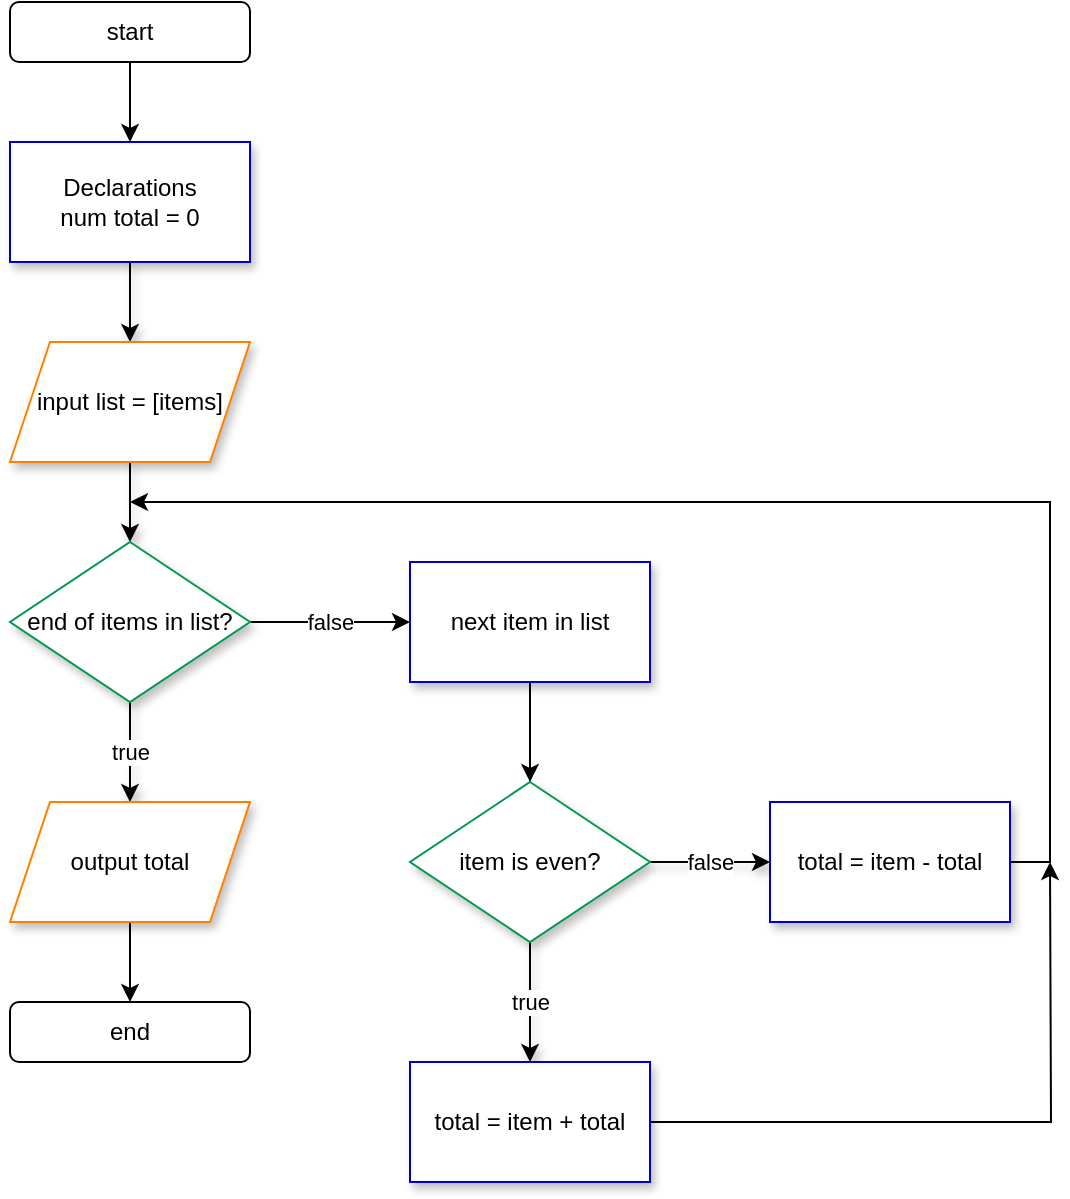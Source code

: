 <mxfile version="24.7.6" pages="4">
  <diagram id="C5RBs43oDa-KdzZeNtuy" name="Page-1">
    <mxGraphModel grid="1" page="1" gridSize="10" guides="1" tooltips="1" connect="1" arrows="1" fold="1" pageScale="1" pageWidth="827" pageHeight="1169" math="0" shadow="0">
      <root>
        <mxCell id="WIyWlLk6GJQsqaUBKTNV-0" />
        <mxCell id="WIyWlLk6GJQsqaUBKTNV-1" parent="WIyWlLk6GJQsqaUBKTNV-0" />
        <mxCell id="s0vKpSERysl10pbPeqxe-2" style="edgeStyle=orthogonalEdgeStyle;rounded=0;orthogonalLoop=1;jettySize=auto;html=1;exitX=0.5;exitY=1;exitDx=0;exitDy=0;entryX=0.5;entryY=0;entryDx=0;entryDy=0;shadow=1;" edge="1" parent="WIyWlLk6GJQsqaUBKTNV-1" source="s0vKpSERysl10pbPeqxe-0" target="s0vKpSERysl10pbPeqxe-1">
          <mxGeometry relative="1" as="geometry" />
        </mxCell>
        <mxCell id="s0vKpSERysl10pbPeqxe-0" value="Declarations&lt;div&gt;num total = 0&lt;/div&gt;" style="rounded=0;whiteSpace=wrap;html=1;shadow=1;strokeColor=#0000CC;" vertex="1" parent="WIyWlLk6GJQsqaUBKTNV-1">
          <mxGeometry x="160" y="80" width="120" height="60" as="geometry" />
        </mxCell>
        <mxCell id="s0vKpSERysl10pbPeqxe-4" style="edgeStyle=orthogonalEdgeStyle;rounded=0;orthogonalLoop=1;jettySize=auto;html=1;exitX=0.5;exitY=1;exitDx=0;exitDy=0;entryX=0.5;entryY=0;entryDx=0;entryDy=0;shadow=1;" edge="1" parent="WIyWlLk6GJQsqaUBKTNV-1" source="s0vKpSERysl10pbPeqxe-1" target="s0vKpSERysl10pbPeqxe-3">
          <mxGeometry relative="1" as="geometry" />
        </mxCell>
        <mxCell id="s0vKpSERysl10pbPeqxe-1" value="input list = [items]" style="shape=parallelogram;perimeter=parallelogramPerimeter;whiteSpace=wrap;html=1;fixedSize=1;shadow=1;strokeColor=#FF8000;" vertex="1" parent="WIyWlLk6GJQsqaUBKTNV-1">
          <mxGeometry x="160" y="180" width="120" height="60" as="geometry" />
        </mxCell>
        <mxCell id="s0vKpSERysl10pbPeqxe-6" value="true" style="edgeStyle=orthogonalEdgeStyle;rounded=0;orthogonalLoop=1;jettySize=auto;html=1;exitX=0.5;exitY=1;exitDx=0;exitDy=0;entryX=0.5;entryY=0;entryDx=0;entryDy=0;shadow=1;" edge="1" parent="WIyWlLk6GJQsqaUBKTNV-1" source="s0vKpSERysl10pbPeqxe-3" target="s0vKpSERysl10pbPeqxe-5">
          <mxGeometry relative="1" as="geometry" />
        </mxCell>
        <mxCell id="s0vKpSERysl10pbPeqxe-21" value="false" style="edgeStyle=orthogonalEdgeStyle;rounded=0;orthogonalLoop=1;jettySize=auto;html=1;exitX=1;exitY=0.5;exitDx=0;exitDy=0;entryX=0;entryY=0.5;entryDx=0;entryDy=0;" edge="1" parent="WIyWlLk6GJQsqaUBKTNV-1" source="s0vKpSERysl10pbPeqxe-3" target="s0vKpSERysl10pbPeqxe-20">
          <mxGeometry relative="1" as="geometry" />
        </mxCell>
        <mxCell id="s0vKpSERysl10pbPeqxe-3" value="end of items in list?" style="rhombus;whiteSpace=wrap;html=1;shadow=1;strokeColor=#00994D;" vertex="1" parent="WIyWlLk6GJQsqaUBKTNV-1">
          <mxGeometry x="160" y="280" width="120" height="80" as="geometry" />
        </mxCell>
        <mxCell id="s0vKpSERysl10pbPeqxe-18" style="edgeStyle=orthogonalEdgeStyle;rounded=0;orthogonalLoop=1;jettySize=auto;html=1;exitX=0.5;exitY=1;exitDx=0;exitDy=0;entryX=0.5;entryY=0;entryDx=0;entryDy=0;" edge="1" parent="WIyWlLk6GJQsqaUBKTNV-1" source="s0vKpSERysl10pbPeqxe-5" target="s0vKpSERysl10pbPeqxe-17">
          <mxGeometry relative="1" as="geometry" />
        </mxCell>
        <mxCell id="s0vKpSERysl10pbPeqxe-5" value="output total" style="shape=parallelogram;perimeter=parallelogramPerimeter;whiteSpace=wrap;html=1;fixedSize=1;shadow=1;strokeColor=#FF8000;" vertex="1" parent="WIyWlLk6GJQsqaUBKTNV-1">
          <mxGeometry x="160" y="410" width="120" height="60" as="geometry" />
        </mxCell>
        <mxCell id="s0vKpSERysl10pbPeqxe-11" value="false" style="edgeStyle=orthogonalEdgeStyle;rounded=0;orthogonalLoop=1;jettySize=auto;html=1;exitX=1;exitY=0.5;exitDx=0;exitDy=0;entryX=0;entryY=0.5;entryDx=0;entryDy=0;shadow=1;" edge="1" parent="WIyWlLk6GJQsqaUBKTNV-1" source="s0vKpSERysl10pbPeqxe-7" target="s0vKpSERysl10pbPeqxe-9">
          <mxGeometry relative="1" as="geometry" />
        </mxCell>
        <mxCell id="s0vKpSERysl10pbPeqxe-12" value="true" style="edgeStyle=orthogonalEdgeStyle;rounded=0;orthogonalLoop=1;jettySize=auto;html=1;exitX=0.5;exitY=1;exitDx=0;exitDy=0;entryX=0.5;entryY=0;entryDx=0;entryDy=0;shadow=1;" edge="1" parent="WIyWlLk6GJQsqaUBKTNV-1" source="s0vKpSERysl10pbPeqxe-7" target="s0vKpSERysl10pbPeqxe-8">
          <mxGeometry relative="1" as="geometry" />
        </mxCell>
        <mxCell id="s0vKpSERysl10pbPeqxe-7" value="item is even?" style="rhombus;whiteSpace=wrap;html=1;shadow=1;strokeColor=#00994D;" vertex="1" parent="WIyWlLk6GJQsqaUBKTNV-1">
          <mxGeometry x="360" y="400" width="120" height="80" as="geometry" />
        </mxCell>
        <mxCell id="s0vKpSERysl10pbPeqxe-24" style="edgeStyle=orthogonalEdgeStyle;rounded=0;orthogonalLoop=1;jettySize=auto;html=1;exitX=1;exitY=0.5;exitDx=0;exitDy=0;" edge="1" parent="WIyWlLk6GJQsqaUBKTNV-1" source="s0vKpSERysl10pbPeqxe-8">
          <mxGeometry relative="1" as="geometry">
            <mxPoint x="680" y="440" as="targetPoint" />
          </mxGeometry>
        </mxCell>
        <mxCell id="s0vKpSERysl10pbPeqxe-8" value="total = item + total" style="rounded=0;whiteSpace=wrap;html=1;shadow=1;strokeColor=#0000CC;" vertex="1" parent="WIyWlLk6GJQsqaUBKTNV-1">
          <mxGeometry x="360" y="540" width="120" height="60" as="geometry" />
        </mxCell>
        <mxCell id="s0vKpSERysl10pbPeqxe-23" style="edgeStyle=orthogonalEdgeStyle;rounded=0;orthogonalLoop=1;jettySize=auto;html=1;exitX=1;exitY=0.5;exitDx=0;exitDy=0;" edge="1" parent="WIyWlLk6GJQsqaUBKTNV-1" source="s0vKpSERysl10pbPeqxe-9">
          <mxGeometry relative="1" as="geometry">
            <mxPoint x="220" y="260" as="targetPoint" />
            <Array as="points">
              <mxPoint x="680" y="440" />
              <mxPoint x="680" y="260" />
            </Array>
          </mxGeometry>
        </mxCell>
        <mxCell id="s0vKpSERysl10pbPeqxe-9" value="total = item - total" style="rounded=0;whiteSpace=wrap;html=1;shadow=1;strokeColor=#0000CC;" vertex="1" parent="WIyWlLk6GJQsqaUBKTNV-1">
          <mxGeometry x="540" y="410" width="120" height="60" as="geometry" />
        </mxCell>
        <mxCell id="s0vKpSERysl10pbPeqxe-16" style="edgeStyle=orthogonalEdgeStyle;rounded=0;orthogonalLoop=1;jettySize=auto;html=1;exitX=0.5;exitY=1;exitDx=0;exitDy=0;entryX=0.5;entryY=0;entryDx=0;entryDy=0;" edge="1" parent="WIyWlLk6GJQsqaUBKTNV-1" source="s0vKpSERysl10pbPeqxe-15" target="s0vKpSERysl10pbPeqxe-0">
          <mxGeometry relative="1" as="geometry" />
        </mxCell>
        <mxCell id="s0vKpSERysl10pbPeqxe-15" value="start" style="rounded=1;whiteSpace=wrap;html=1;" vertex="1" parent="WIyWlLk6GJQsqaUBKTNV-1">
          <mxGeometry x="160" y="10" width="120" height="30" as="geometry" />
        </mxCell>
        <mxCell id="s0vKpSERysl10pbPeqxe-17" value="end" style="rounded=1;whiteSpace=wrap;html=1;" vertex="1" parent="WIyWlLk6GJQsqaUBKTNV-1">
          <mxGeometry x="160" y="510" width="120" height="30" as="geometry" />
        </mxCell>
        <mxCell id="s0vKpSERysl10pbPeqxe-22" style="edgeStyle=orthogonalEdgeStyle;rounded=0;orthogonalLoop=1;jettySize=auto;html=1;exitX=0.5;exitY=1;exitDx=0;exitDy=0;" edge="1" parent="WIyWlLk6GJQsqaUBKTNV-1" source="s0vKpSERysl10pbPeqxe-20" target="s0vKpSERysl10pbPeqxe-7">
          <mxGeometry relative="1" as="geometry" />
        </mxCell>
        <mxCell id="s0vKpSERysl10pbPeqxe-20" value="next item in list" style="rounded=0;whiteSpace=wrap;html=1;shadow=1;strokeColor=#0000CC;" vertex="1" parent="WIyWlLk6GJQsqaUBKTNV-1">
          <mxGeometry x="360" y="290" width="120" height="60" as="geometry" />
        </mxCell>
      </root>
    </mxGraphModel>
  </diagram>
  <diagram id="AB97j0_mG7RlW5l6xSVT" name="main()">
    <mxGraphModel grid="1" page="1" gridSize="10" guides="1" tooltips="1" connect="1" arrows="1" fold="1" pageScale="1" pageWidth="850" pageHeight="1100" math="0" shadow="0">
      <root>
        <mxCell id="0" />
        <mxCell id="1" parent="0" />
        <mxCell id="UlLB5Te8lREo97Gdd4vU-30" style="edgeStyle=orthogonalEdgeStyle;rounded=0;orthogonalLoop=1;jettySize=auto;html=1;exitX=0.5;exitY=1;exitDx=0;exitDy=0;entryX=0.5;entryY=0;entryDx=0;entryDy=0;shadow=1;" edge="1" parent="1" source="UlLB5Te8lREo97Gdd4vU-8" target="UlLB5Te8lREo97Gdd4vU-29">
          <mxGeometry relative="1" as="geometry" />
        </mxCell>
        <mxCell id="UlLB5Te8lREo97Gdd4vU-8" value="start" style="rounded=1;whiteSpace=wrap;html=1;shadow=1;" vertex="1" parent="1">
          <mxGeometry x="20" y="20" width="120" height="30" as="geometry" />
        </mxCell>
        <mxCell id="UlLB5Te8lREo97Gdd4vU-28" value="No" style="edgeStyle=orthogonalEdgeStyle;rounded=0;orthogonalLoop=1;jettySize=auto;html=1;exitX=0.5;exitY=1;exitDx=0;exitDy=0;entryX=0.5;entryY=0;entryDx=0;entryDy=0;shadow=1;" edge="1" parent="1" source="UlLB5Te8lREo97Gdd4vU-26" target="UlLB5Te8lREo97Gdd4vU-27">
          <mxGeometry x="-0.895" y="-20" relative="1" as="geometry">
            <mxPoint as="offset" />
          </mxGeometry>
        </mxCell>
        <mxCell id="UlLB5Te8lREo97Gdd4vU-38" value="Yes" style="edgeStyle=orthogonalEdgeStyle;rounded=0;orthogonalLoop=1;jettySize=auto;html=1;exitX=1;exitY=0.5;exitDx=0;exitDy=0;entryX=0.5;entryY=0;entryDx=0;entryDy=0;shadow=1;" edge="1" parent="1" source="UlLB5Te8lREo97Gdd4vU-26" target="UlLB5Te8lREo97Gdd4vU-37">
          <mxGeometry x="-0.882" y="10" relative="1" as="geometry">
            <mxPoint as="offset" />
          </mxGeometry>
        </mxCell>
        <mxCell id="UlLB5Te8lREo97Gdd4vU-26" value="cont &amp;lt;&amp;gt; QUIT?" style="rhombus;whiteSpace=wrap;html=1;strokeColor=#00994D;shadow=1;" vertex="1" parent="1">
          <mxGeometry x="20" y="190" width="120" height="80" as="geometry" />
        </mxCell>
        <mxCell id="UlLB5Te8lREo97Gdd4vU-27" value="stop" style="rounded=1;whiteSpace=wrap;html=1;shadow=1;" vertex="1" parent="1">
          <mxGeometry x="20" y="460" width="120" height="30" as="geometry" />
        </mxCell>
        <mxCell id="UlLB5Te8lREo97Gdd4vU-31" style="edgeStyle=orthogonalEdgeStyle;rounded=0;orthogonalLoop=1;jettySize=auto;html=1;exitX=0.5;exitY=1;exitDx=0;exitDy=0;entryX=0.5;entryY=0;entryDx=0;entryDy=0;shadow=1;" edge="1" parent="1" source="UlLB5Te8lREo97Gdd4vU-29" target="UlLB5Te8lREo97Gdd4vU-26">
          <mxGeometry relative="1" as="geometry" />
        </mxCell>
        <mxCell id="UlLB5Te8lREo97Gdd4vU-29" value="&lt;div&gt;Declarations&lt;/div&gt;&lt;span style=&quot;white-space: pre;&quot;&gt;&#x9;&lt;/span&gt;string cont = &quot; &quot;&lt;div&gt;&lt;span style=&quot;white-space: pre;&quot;&gt;&#x9;&lt;/span&gt;string userInput&lt;/div&gt;&lt;div&gt;&lt;span style=&quot;white-space: pre;&quot;&gt;&#x9;&lt;/span&gt;num total = 0&lt;/div&gt;" style="rounded=0;whiteSpace=wrap;html=1;strokeColor=#0000CC;shadow=1;align=left;" vertex="1" parent="1">
          <mxGeometry x="20" y="90" width="120" height="60" as="geometry" />
        </mxCell>
        <mxCell id="UlLB5Te8lREo97Gdd4vU-35" style="edgeStyle=orthogonalEdgeStyle;rounded=0;orthogonalLoop=1;jettySize=auto;html=1;exitX=0;exitY=0.5;exitDx=0;exitDy=0;shadow=1;" edge="1" parent="1" source="UlLB5Te8lREo97Gdd4vU-33">
          <mxGeometry relative="1" as="geometry">
            <mxPoint x="80" y="170" as="targetPoint" />
          </mxGeometry>
        </mxCell>
        <mxCell id="UlLB5Te8lREo97Gdd4vU-33" value="input cont" style="shape=parallelogram;perimeter=parallelogramPerimeter;whiteSpace=wrap;html=1;fixedSize=1;shadow=1;strokeColor=#FF8000;" vertex="1" parent="1">
          <mxGeometry x="220" y="140" width="120" height="60" as="geometry" />
        </mxCell>
        <mxCell id="UlLB5Te8lREo97Gdd4vU-36" style="edgeStyle=orthogonalEdgeStyle;rounded=0;orthogonalLoop=1;jettySize=auto;html=1;exitX=0;exitY=0.5;exitDx=0;exitDy=0;entryX=1;entryY=0.5;entryDx=0;entryDy=0;shadow=1;" edge="1" parent="1" source="UlLB5Te8lREo97Gdd4vU-34" target="UlLB5Te8lREo97Gdd4vU-33">
          <mxGeometry relative="1" as="geometry" />
        </mxCell>
        <mxCell id="UlLB5Te8lREo97Gdd4vU-34" value="output &quot;Type QUIT&lt;div&gt;to exit program, or&amp;nbsp;&lt;/div&gt;&lt;div&gt;enter to try again&quot;&lt;/div&gt;" style="shape=parallelogram;perimeter=parallelogramPerimeter;whiteSpace=wrap;html=1;fixedSize=1;shadow=1;strokeColor=#FF8000;" vertex="1" parent="1">
          <mxGeometry x="370" y="140" width="170" height="60" as="geometry" />
        </mxCell>
        <mxCell id="UlLB5Te8lREo97Gdd4vU-42" style="edgeStyle=orthogonalEdgeStyle;rounded=0;orthogonalLoop=1;jettySize=auto;html=1;exitX=0.5;exitY=1;exitDx=0;exitDy=0;entryX=0.5;entryY=0;entryDx=0;entryDy=0;shadow=1;" edge="1" parent="1" source="UlLB5Te8lREo97Gdd4vU-37" target="UlLB5Te8lREo97Gdd4vU-41">
          <mxGeometry relative="1" as="geometry" />
        </mxCell>
        <mxCell id="UlLB5Te8lREo97Gdd4vU-37" value="output &quot;Enter a&lt;div&gt;value&quot;&lt;/div&gt;" style="shape=parallelogram;perimeter=parallelogramPerimeter;whiteSpace=wrap;html=1;fixedSize=1;shadow=1;strokeColor=#FF8000;" vertex="1" parent="1">
          <mxGeometry x="220" y="260" width="120" height="60" as="geometry" />
        </mxCell>
        <mxCell id="UlLB5Te8lREo97Gdd4vU-45" style="edgeStyle=orthogonalEdgeStyle;rounded=0;orthogonalLoop=1;jettySize=auto;html=1;exitX=0.5;exitY=1;exitDx=0;exitDy=0;entryX=0.5;entryY=0;entryDx=0;entryDy=0;shadow=1;" edge="1" parent="1" source="UlLB5Te8lREo97Gdd4vU-39" target="UlLB5Te8lREo97Gdd4vU-44">
          <mxGeometry relative="1" as="geometry" />
        </mxCell>
        <mxCell id="UlLB5Te8lREo97Gdd4vU-39" value="total = stringConverter&lt;div&gt;(userInput)&lt;/div&gt;" style="shape=process;whiteSpace=wrap;html=1;backgroundOutline=1;strokeColor=#0000CC;shadow=1;" vertex="1" parent="1">
          <mxGeometry x="195" y="450" width="170" height="60" as="geometry" />
        </mxCell>
        <mxCell id="UlLB5Te8lREo97Gdd4vU-43" style="edgeStyle=orthogonalEdgeStyle;rounded=0;orthogonalLoop=1;jettySize=auto;html=1;exitX=0.5;exitY=1;exitDx=0;exitDy=0;entryX=0.5;entryY=0;entryDx=0;entryDy=0;shadow=1;" edge="1" parent="1" source="UlLB5Te8lREo97Gdd4vU-41" target="UlLB5Te8lREo97Gdd4vU-39">
          <mxGeometry relative="1" as="geometry" />
        </mxCell>
        <mxCell id="UlLB5Te8lREo97Gdd4vU-41" value="input userInput" style="shape=parallelogram;perimeter=parallelogramPerimeter;whiteSpace=wrap;html=1;fixedSize=1;shadow=1;strokeColor=#FF8000;" vertex="1" parent="1">
          <mxGeometry x="220" y="350" width="120" height="60" as="geometry" />
        </mxCell>
        <mxCell id="UlLB5Te8lREo97Gdd4vU-46" style="edgeStyle=orthogonalEdgeStyle;rounded=0;orthogonalLoop=1;jettySize=auto;html=1;exitX=0.5;exitY=1;exitDx=0;exitDy=0;entryX=0.5;entryY=1;entryDx=0;entryDy=0;shadow=1;" edge="1" parent="1" source="UlLB5Te8lREo97Gdd4vU-44" target="UlLB5Te8lREo97Gdd4vU-34">
          <mxGeometry relative="1" as="geometry" />
        </mxCell>
        <mxCell id="UlLB5Te8lREo97Gdd4vU-44" value="weatherPredictor&lt;div&gt;(total)&lt;/div&gt;" style="shape=process;whiteSpace=wrap;html=1;backgroundOutline=1;strokeColor=#0000CC;shadow=1;" vertex="1" parent="1">
          <mxGeometry x="195" y="550" width="170" height="60" as="geometry" />
        </mxCell>
        <mxCell id="3cCDseLWJha8uofwIYme-1" style="edgeStyle=orthogonalEdgeStyle;rounded=0;orthogonalLoop=1;jettySize=auto;html=1;exitX=0.5;exitY=1;exitDx=0;exitDy=0;entryX=0.5;entryY=0;entryDx=0;entryDy=0;" edge="1" parent="1" source="3cCDseLWJha8uofwIYme-2" target="3cCDseLWJha8uofwIYme-7">
          <mxGeometry relative="1" as="geometry" />
        </mxCell>
        <mxCell id="3cCDseLWJha8uofwIYme-2" value="Declarations&lt;div&gt;&lt;span style=&quot;white-space: pre;&quot;&gt;&#x9;&lt;/span&gt;list weather = [&quot;sunny&quot;, &quot;cloudy&quot;, &quot;rainy&quot;]&lt;/div&gt;&lt;div&gt;&lt;span style=&quot;white-space: pre;&quot;&gt;&#x9;&lt;/span&gt;list ranges = [70, 81, 89]&lt;br&gt;&lt;/div&gt;&lt;div&gt;&lt;span style=&quot;white-space: pre;&quot;&gt;&#x9;&lt;/span&gt;num rangeLength = len(ranges)&lt;br&gt;&lt;/div&gt;" style="rounded=0;whiteSpace=wrap;html=1;shadow=1;strokeColor=#0000CC;align=left;" vertex="1" parent="1">
          <mxGeometry x="1490" y="80" width="250" height="80" as="geometry" />
        </mxCell>
        <mxCell id="3cCDseLWJha8uofwIYme-3" style="edgeStyle=orthogonalEdgeStyle;rounded=0;orthogonalLoop=1;jettySize=auto;html=1;exitX=0.5;exitY=1;exitDx=0;exitDy=0;entryX=0.5;entryY=0;entryDx=0;entryDy=0;" edge="1" parent="1" source="3cCDseLWJha8uofwIYme-4" target="3cCDseLWJha8uofwIYme-8">
          <mxGeometry relative="1" as="geometry" />
        </mxCell>
        <mxCell id="3cCDseLWJha8uofwIYme-4" value="Output &quot;The weather&lt;div&gt;will be &quot;, weather[rangelength]&lt;/div&gt;" style="shape=parallelogram;perimeter=parallelogramPerimeter;whiteSpace=wrap;html=1;fixedSize=1;shadow=1;strokeColor=#FF8000;" vertex="1" parent="1">
          <mxGeometry x="1511.25" y="370" width="207.5" height="70" as="geometry" />
        </mxCell>
        <mxCell id="3cCDseLWJha8uofwIYme-5" value="Yes" style="edgeStyle=orthogonalEdgeStyle;rounded=0;orthogonalLoop=1;jettySize=auto;html=1;exitX=1;exitY=0.5;exitDx=0;exitDy=0;entryX=0;entryY=0.5;entryDx=0;entryDy=0;" edge="1" parent="1" source="3cCDseLWJha8uofwIYme-7" target="3cCDseLWJha8uofwIYme-12">
          <mxGeometry x="-1" y="20" relative="1" as="geometry">
            <mxPoint as="offset" />
          </mxGeometry>
        </mxCell>
        <mxCell id="3cCDseLWJha8uofwIYme-6" value="No" style="edgeStyle=orthogonalEdgeStyle;rounded=0;orthogonalLoop=1;jettySize=auto;html=1;exitX=0.5;exitY=1;exitDx=0;exitDy=0;entryX=0.5;entryY=0;entryDx=0;entryDy=0;" edge="1" parent="1" source="3cCDseLWJha8uofwIYme-7" target="3cCDseLWJha8uofwIYme-4">
          <mxGeometry x="-1" y="-25" relative="1" as="geometry">
            <mxPoint as="offset" />
          </mxGeometry>
        </mxCell>
        <mxCell id="3cCDseLWJha8uofwIYme-7" value="total &amp;lt; ranges[rangeLength]?" style="rhombus;whiteSpace=wrap;html=1;shadow=1;strokeColor=#00994D;" vertex="1" parent="1">
          <mxGeometry x="1538.75" y="210" width="152.5" height="120" as="geometry" />
        </mxCell>
        <mxCell id="3cCDseLWJha8uofwIYme-8" value="return" style="rounded=1;whiteSpace=wrap;html=1;shadow=1;" vertex="1" parent="1">
          <mxGeometry x="1555" y="500" width="120" height="30" as="geometry" />
        </mxCell>
        <mxCell id="3cCDseLWJha8uofwIYme-9" style="edgeStyle=orthogonalEdgeStyle;rounded=0;orthogonalLoop=1;jettySize=auto;html=1;exitX=0.5;exitY=1;exitDx=0;exitDy=0;entryX=0.5;entryY=0;entryDx=0;entryDy=0;" edge="1" parent="1" source="3cCDseLWJha8uofwIYme-10" target="3cCDseLWJha8uofwIYme-2">
          <mxGeometry relative="1" as="geometry" />
        </mxCell>
        <mxCell id="3cCDseLWJha8uofwIYme-10" value="weatherPredictor(total)" style="rounded=1;whiteSpace=wrap;html=1;shadow=1;" vertex="1" parent="1">
          <mxGeometry x="1525" y="20" width="180" height="30" as="geometry" />
        </mxCell>
        <mxCell id="3cCDseLWJha8uofwIYme-11" style="edgeStyle=orthogonalEdgeStyle;rounded=0;orthogonalLoop=1;jettySize=auto;html=1;exitX=0.5;exitY=0;exitDx=0;exitDy=0;" edge="1" parent="1" source="3cCDseLWJha8uofwIYme-12">
          <mxGeometry relative="1" as="geometry">
            <mxPoint x="1620" y="180" as="targetPoint" />
            <Array as="points">
              <mxPoint x="1810" y="180" />
            </Array>
          </mxGeometry>
        </mxCell>
        <mxCell id="3cCDseLWJha8uofwIYme-12" value="&lt;div&gt;rangeLength -= 1&lt;/div&gt;" style="rounded=0;whiteSpace=wrap;html=1;shadow=1;strokeColor=#0000CC;align=center;" vertex="1" parent="1">
          <mxGeometry x="1750" y="240" width="120" height="60" as="geometry" />
        </mxCell>
        <mxCell id="w8X04ucsBoMueb1M2NK2-1" value="Declarations&lt;div&gt;&lt;span style=&quot;white-space: pre;&quot;&gt;&#x9;&lt;/span&gt;num&amp;nbsp;counter = len(userInput)&lt;/div&gt;&lt;div&gt;&lt;span style=&quot;white-space: pre;&quot;&gt;&#x9;&lt;/span&gt;num&amp;nbsp;total = 0&lt;br&gt;&lt;/div&gt;&lt;div&gt;&lt;span style=&quot;white-space: pre;&quot;&gt;&#x9;&lt;/span&gt;length = len(userInput)&lt;br&gt;&lt;/div&gt;" style="rounded=0;whiteSpace=wrap;html=1;shadow=1;strokeColor=#0000CC;align=left;" vertex="1" parent="1">
          <mxGeometry x="640" y="90" width="190" height="60" as="geometry" />
        </mxCell>
        <mxCell id="w8X04ucsBoMueb1M2NK2-2" style="edgeStyle=orthogonalEdgeStyle;rounded=0;orthogonalLoop=1;jettySize=auto;html=1;exitX=1;exitY=0.5;exitDx=0;exitDy=0;entryX=0;entryY=0.5;entryDx=0;entryDy=0;" edge="1" parent="1" source="w8X04ucsBoMueb1M2NK2-3" target="w8X04ucsBoMueb1M2NK2-12">
          <mxGeometry relative="1" as="geometry" />
        </mxCell>
        <mxCell id="w8X04ucsBoMueb1M2NK2-3" value="output &quot;Please&lt;div&gt;enter a valid&lt;/div&gt;&lt;div&gt;input&quot;&lt;/div&gt;" style="shape=parallelogram;perimeter=parallelogramPerimeter;whiteSpace=wrap;html=1;fixedSize=1;shadow=1;strokeColor=#FF8000;" vertex="1" parent="1">
          <mxGeometry x="830" y="310" width="120" height="60" as="geometry" />
        </mxCell>
        <mxCell id="w8X04ucsBoMueb1M2NK2-4" value="Yes" style="edgeStyle=orthogonalEdgeStyle;rounded=0;orthogonalLoop=1;jettySize=auto;html=1;exitX=1;exitY=0.5;exitDx=0;exitDy=0;" edge="1" parent="1" source="w8X04ucsBoMueb1M2NK2-6" target="w8X04ucsBoMueb1M2NK2-3">
          <mxGeometry x="-1" y="20" relative="1" as="geometry">
            <mxPoint as="offset" />
          </mxGeometry>
        </mxCell>
        <mxCell id="w8X04ucsBoMueb1M2NK2-5" value="No" style="edgeStyle=orthogonalEdgeStyle;rounded=0;orthogonalLoop=1;jettySize=auto;html=1;exitX=0.5;exitY=1;exitDx=0;exitDy=0;entryX=0.5;entryY=0;entryDx=0;entryDy=0;" edge="1" parent="1" source="w8X04ucsBoMueb1M2NK2-6" target="w8X04ucsBoMueb1M2NK2-17">
          <mxGeometry x="-1" y="-20" relative="1" as="geometry">
            <mxPoint as="offset" />
          </mxGeometry>
        </mxCell>
        <mxCell id="w8X04ucsBoMueb1M2NK2-6" value="exception raised?" style="rhombus;whiteSpace=wrap;html=1;shadow=1;strokeColor=#00994D;" vertex="1" parent="1">
          <mxGeometry x="675" y="300" width="120" height="80" as="geometry" />
        </mxCell>
        <mxCell id="w8X04ucsBoMueb1M2NK2-7" style="edgeStyle=orthogonalEdgeStyle;rounded=0;orthogonalLoop=1;jettySize=auto;html=1;exitX=0.5;exitY=1;exitDx=0;exitDy=0;entryX=0.5;entryY=0;entryDx=0;entryDy=0;" edge="1" parent="1" source="w8X04ucsBoMueb1M2NK2-8" target="w8X04ucsBoMueb1M2NK2-6">
          <mxGeometry relative="1" as="geometry" />
        </mxCell>
        <mxCell id="w8X04ucsBoMueb1M2NK2-8" value="userInput = str(userInput)" style="rounded=0;whiteSpace=wrap;html=1;shadow=1;strokeColor=#0000CC;" vertex="1" parent="1">
          <mxGeometry x="675" y="190" width="120" height="60" as="geometry" />
        </mxCell>
        <mxCell id="w8X04ucsBoMueb1M2NK2-9" style="edgeStyle=orthogonalEdgeStyle;rounded=0;orthogonalLoop=1;jettySize=auto;html=1;exitX=0.5;exitY=1;exitDx=0;exitDy=0;entryX=0.5;entryY=0;entryDx=0;entryDy=0;" edge="1" parent="1" source="w8X04ucsBoMueb1M2NK2-10" target="w8X04ucsBoMueb1M2NK2-1">
          <mxGeometry relative="1" as="geometry" />
        </mxCell>
        <mxCell id="w8X04ucsBoMueb1M2NK2-10" value="stringConverter(userInput)" style="rounded=1;whiteSpace=wrap;html=1;shadow=1;" vertex="1" parent="1">
          <mxGeometry x="645" y="20" width="180" height="30" as="geometry" />
        </mxCell>
        <mxCell id="w8X04ucsBoMueb1M2NK2-11" style="edgeStyle=orthogonalEdgeStyle;rounded=0;orthogonalLoop=1;jettySize=auto;html=1;exitX=1;exitY=0.5;exitDx=0;exitDy=0;entryX=0;entryY=0.5;entryDx=0;entryDy=0;" edge="1" parent="1" source="w8X04ucsBoMueb1M2NK2-12" target="w8X04ucsBoMueb1M2NK2-14">
          <mxGeometry relative="1" as="geometry" />
        </mxCell>
        <mxCell id="w8X04ucsBoMueb1M2NK2-12" value="input userInput" style="shape=parallelogram;perimeter=parallelogramPerimeter;whiteSpace=wrap;html=1;fixedSize=1;shadow=1;strokeColor=#FF8000;" vertex="1" parent="1">
          <mxGeometry x="990" y="310" width="120" height="60" as="geometry" />
        </mxCell>
        <mxCell id="w8X04ucsBoMueb1M2NK2-13" style="edgeStyle=orthogonalEdgeStyle;rounded=0;orthogonalLoop=1;jettySize=auto;html=1;exitX=1;exitY=0.5;exitDx=0;exitDy=0;entryX=0;entryY=0.5;entryDx=0;entryDy=0;" edge="1" parent="1" source="w8X04ucsBoMueb1M2NK2-14" target="w8X04ucsBoMueb1M2NK2-25">
          <mxGeometry relative="1" as="geometry" />
        </mxCell>
        <mxCell id="w8X04ucsBoMueb1M2NK2-14" value="userInput = str(userInput)" style="rounded=0;whiteSpace=wrap;html=1;shadow=1;strokeColor=#0000CC;" vertex="1" parent="1">
          <mxGeometry x="1160" y="310" width="120" height="60" as="geometry" />
        </mxCell>
        <mxCell id="w8X04ucsBoMueb1M2NK2-15" value="Yes" style="edgeStyle=orthogonalEdgeStyle;rounded=0;orthogonalLoop=1;jettySize=auto;html=1;exitX=1;exitY=0.5;exitDx=0;exitDy=0;entryX=0;entryY=0.5;entryDx=0;entryDy=0;" edge="1" parent="1" source="w8X04ucsBoMueb1M2NK2-17" target="w8X04ucsBoMueb1M2NK2-19">
          <mxGeometry x="-1" y="20" relative="1" as="geometry">
            <mxPoint as="offset" />
          </mxGeometry>
        </mxCell>
        <mxCell id="w8X04ucsBoMueb1M2NK2-16" value="No" style="edgeStyle=orthogonalEdgeStyle;rounded=0;orthogonalLoop=1;jettySize=auto;html=1;exitX=0.5;exitY=1;exitDx=0;exitDy=0;entryX=0.5;entryY=0;entryDx=0;entryDy=0;" edge="1" parent="1" source="w8X04ucsBoMueb1M2NK2-17" target="w8X04ucsBoMueb1M2NK2-27">
          <mxGeometry x="-1" y="-20" relative="1" as="geometry">
            <mxPoint as="offset" />
          </mxGeometry>
        </mxCell>
        <mxCell id="w8X04ucsBoMueb1M2NK2-17" value="counter &amp;gt; 0" style="rhombus;whiteSpace=wrap;html=1;shadow=1;strokeColor=#00994D;" vertex="1" parent="1">
          <mxGeometry x="675" y="430" width="120" height="80" as="geometry" />
        </mxCell>
        <mxCell id="w8X04ucsBoMueb1M2NK2-18" style="edgeStyle=orthogonalEdgeStyle;rounded=0;orthogonalLoop=1;jettySize=auto;html=1;exitX=1;exitY=0.5;exitDx=0;exitDy=0;entryX=0;entryY=0.5;entryDx=0;entryDy=0;" edge="1" parent="1" source="w8X04ucsBoMueb1M2NK2-19" target="w8X04ucsBoMueb1M2NK2-21">
          <mxGeometry relative="1" as="geometry" />
        </mxCell>
        <mxCell id="w8X04ucsBoMueb1M2NK2-19" value="total = total + ord(userInput(counter))" style="rounded=0;whiteSpace=wrap;html=1;shadow=1;strokeColor=#0000CC;" vertex="1" parent="1">
          <mxGeometry x="832.5" y="440" width="142.5" height="60" as="geometry" />
        </mxCell>
        <mxCell id="w8X04ucsBoMueb1M2NK2-20" style="edgeStyle=orthogonalEdgeStyle;rounded=0;orthogonalLoop=1;jettySize=auto;html=1;exitX=0.5;exitY=0;exitDx=0;exitDy=0;" edge="1" parent="1" source="w8X04ucsBoMueb1M2NK2-21">
          <mxGeometry relative="1" as="geometry">
            <mxPoint x="735" y="400" as="targetPoint" />
            <Array as="points">
              <mxPoint x="1085" y="400" />
            </Array>
          </mxGeometry>
        </mxCell>
        <mxCell id="w8X04ucsBoMueb1M2NK2-21" value="counter -= 1" style="rounded=0;whiteSpace=wrap;html=1;shadow=1;strokeColor=#0000CC;" vertex="1" parent="1">
          <mxGeometry x="1025" y="440" width="120" height="60" as="geometry" />
        </mxCell>
        <mxCell id="w8X04ucsBoMueb1M2NK2-22" value="return total" style="rounded=1;whiteSpace=wrap;html=1;shadow=1;" vertex="1" parent="1">
          <mxGeometry x="645" y="680" width="180" height="30" as="geometry" />
        </mxCell>
        <mxCell id="w8X04ucsBoMueb1M2NK2-23" style="edgeStyle=orthogonalEdgeStyle;rounded=0;orthogonalLoop=1;jettySize=auto;html=1;exitX=0.5;exitY=1;exitDx=0;exitDy=0;entryX=0.5;entryY=0;entryDx=0;entryDy=0;" edge="1" parent="1" target="w8X04ucsBoMueb1M2NK2-8">
          <mxGeometry relative="1" as="geometry">
            <mxPoint x="735" y="150" as="sourcePoint" />
          </mxGeometry>
        </mxCell>
        <mxCell id="w8X04ucsBoMueb1M2NK2-24" style="edgeStyle=orthogonalEdgeStyle;rounded=0;orthogonalLoop=1;jettySize=auto;html=1;exitX=0.5;exitY=0;exitDx=0;exitDy=0;" edge="1" parent="1" source="w8X04ucsBoMueb1M2NK2-25">
          <mxGeometry relative="1" as="geometry">
            <mxPoint x="735" y="270" as="targetPoint" />
            <Array as="points">
              <mxPoint x="1385" y="270" />
            </Array>
          </mxGeometry>
        </mxCell>
        <mxCell id="w8X04ucsBoMueb1M2NK2-25" value="length = len(userInput)&lt;div&gt;counter = length&lt;/div&gt;" style="rounded=0;whiteSpace=wrap;html=1;shadow=1;strokeColor=#0000CC;" vertex="1" parent="1">
          <mxGeometry x="1325" y="310" width="120" height="60" as="geometry" />
        </mxCell>
        <mxCell id="w8X04ucsBoMueb1M2NK2-26" style="edgeStyle=orthogonalEdgeStyle;rounded=0;orthogonalLoop=1;jettySize=auto;html=1;exitX=0.5;exitY=1;exitDx=0;exitDy=0;entryX=0.5;entryY=0;entryDx=0;entryDy=0;" edge="1" parent="1" source="w8X04ucsBoMueb1M2NK2-27" target="w8X04ucsBoMueb1M2NK2-22">
          <mxGeometry relative="1" as="geometry" />
        </mxCell>
        <mxCell id="w8X04ucsBoMueb1M2NK2-27" value="total = total / length" style="rounded=0;whiteSpace=wrap;html=1;shadow=1;strokeColor=#0000CC;" vertex="1" parent="1">
          <mxGeometry x="675" y="560" width="120" height="60" as="geometry" />
        </mxCell>
      </root>
    </mxGraphModel>
  </diagram>
  <diagram id="f43CHVjVdAkmwJhqq7cX" name="stringConverter()">
    <mxGraphModel grid="1" page="1" gridSize="10" guides="1" tooltips="1" connect="1" arrows="1" fold="1" pageScale="1" pageWidth="850" pageHeight="1100" math="0" shadow="0">
      <root>
        <mxCell id="0" />
        <mxCell id="1" parent="0" />
        <mxCell id="W_Mw-i_umS0fLU3JFeVi-1" value="Declarations&lt;div&gt;&lt;span style=&quot;white-space: pre;&quot;&gt;&#x9;&lt;/span&gt;num&amp;nbsp;counter = len(userInput)&lt;/div&gt;&lt;div&gt;&lt;span style=&quot;white-space: pre;&quot;&gt;&#x9;&lt;/span&gt;num&amp;nbsp;total = 0&lt;br&gt;&lt;/div&gt;&lt;div&gt;&lt;span style=&quot;white-space: pre;&quot;&gt;&#x9;&lt;/span&gt;length = len(userInput)&lt;br&gt;&lt;/div&gt;" style="rounded=0;whiteSpace=wrap;html=1;shadow=1;strokeColor=#0000CC;align=left;" vertex="1" parent="1">
          <mxGeometry x="15" y="-910" width="190" height="60" as="geometry" />
        </mxCell>
        <mxCell id="3RtGX3_77JXaGwybks7Q-4" style="edgeStyle=orthogonalEdgeStyle;rounded=0;orthogonalLoop=1;jettySize=auto;html=1;exitX=1;exitY=0.5;exitDx=0;exitDy=0;entryX=0;entryY=0.5;entryDx=0;entryDy=0;" edge="1" parent="1" source="W_Mw-i_umS0fLU3JFeVi-2" target="3RtGX3_77JXaGwybks7Q-2">
          <mxGeometry relative="1" as="geometry" />
        </mxCell>
        <mxCell id="W_Mw-i_umS0fLU3JFeVi-2" value="output &quot;Please&lt;div&gt;enter a valid&lt;/div&gt;&lt;div&gt;input&quot;&lt;/div&gt;" style="shape=parallelogram;perimeter=parallelogramPerimeter;whiteSpace=wrap;html=1;fixedSize=1;shadow=1;strokeColor=#FF8000;" vertex="1" parent="1">
          <mxGeometry x="205" y="-690" width="120" height="60" as="geometry" />
        </mxCell>
        <mxCell id="3RtGX3_77JXaGwybks7Q-3" value="Yes" style="edgeStyle=orthogonalEdgeStyle;rounded=0;orthogonalLoop=1;jettySize=auto;html=1;exitX=1;exitY=0.5;exitDx=0;exitDy=0;" edge="1" parent="1" source="W_Mw-i_umS0fLU3JFeVi-3" target="W_Mw-i_umS0fLU3JFeVi-2">
          <mxGeometry x="-1" y="20" relative="1" as="geometry">
            <mxPoint as="offset" />
          </mxGeometry>
        </mxCell>
        <mxCell id="3RtGX3_77JXaGwybks7Q-13" value="No" style="edgeStyle=orthogonalEdgeStyle;rounded=0;orthogonalLoop=1;jettySize=auto;html=1;exitX=0.5;exitY=1;exitDx=0;exitDy=0;entryX=0.5;entryY=0;entryDx=0;entryDy=0;" edge="1" parent="1" source="W_Mw-i_umS0fLU3JFeVi-3" target="3RtGX3_77JXaGwybks7Q-12">
          <mxGeometry x="-1" y="-20" relative="1" as="geometry">
            <mxPoint as="offset" />
          </mxGeometry>
        </mxCell>
        <mxCell id="W_Mw-i_umS0fLU3JFeVi-3" value="exception raised?" style="rhombus;whiteSpace=wrap;html=1;shadow=1;strokeColor=#00994D;" vertex="1" parent="1">
          <mxGeometry x="50" y="-700" width="120" height="80" as="geometry" />
        </mxCell>
        <mxCell id="3RtGX3_77JXaGwybks7Q-7" style="edgeStyle=orthogonalEdgeStyle;rounded=0;orthogonalLoop=1;jettySize=auto;html=1;exitX=0.5;exitY=1;exitDx=0;exitDy=0;entryX=0.5;entryY=0;entryDx=0;entryDy=0;" edge="1" parent="1" source="W_Mw-i_umS0fLU3JFeVi-4" target="W_Mw-i_umS0fLU3JFeVi-3">
          <mxGeometry relative="1" as="geometry" />
        </mxCell>
        <mxCell id="W_Mw-i_umS0fLU3JFeVi-4" value="userInput = str(userInput)" style="rounded=0;whiteSpace=wrap;html=1;shadow=1;strokeColor=#0000CC;" vertex="1" parent="1">
          <mxGeometry x="50" y="-810" width="120" height="60" as="geometry" />
        </mxCell>
        <mxCell id="3RtGX3_77JXaGwybks7Q-5" style="edgeStyle=orthogonalEdgeStyle;rounded=0;orthogonalLoop=1;jettySize=auto;html=1;exitX=0.5;exitY=1;exitDx=0;exitDy=0;entryX=0.5;entryY=0;entryDx=0;entryDy=0;" edge="1" parent="1" source="9HrS89FBC3koem4_yvjz-1" target="W_Mw-i_umS0fLU3JFeVi-1">
          <mxGeometry relative="1" as="geometry" />
        </mxCell>
        <mxCell id="9HrS89FBC3koem4_yvjz-1" value="stringConverter(userInput)" style="rounded=1;whiteSpace=wrap;html=1;shadow=1;" vertex="1" parent="1">
          <mxGeometry x="20" y="-980" width="180" height="30" as="geometry" />
        </mxCell>
        <mxCell id="3RtGX3_77JXaGwybks7Q-10" style="edgeStyle=orthogonalEdgeStyle;rounded=0;orthogonalLoop=1;jettySize=auto;html=1;exitX=1;exitY=0.5;exitDx=0;exitDy=0;entryX=0;entryY=0.5;entryDx=0;entryDy=0;" edge="1" parent="1" source="3RtGX3_77JXaGwybks7Q-2" target="3RtGX3_77JXaGwybks7Q-9">
          <mxGeometry relative="1" as="geometry" />
        </mxCell>
        <mxCell id="3RtGX3_77JXaGwybks7Q-2" value="input userInput" style="shape=parallelogram;perimeter=parallelogramPerimeter;whiteSpace=wrap;html=1;fixedSize=1;shadow=1;strokeColor=#FF8000;" vertex="1" parent="1">
          <mxGeometry x="365" y="-690" width="120" height="60" as="geometry" />
        </mxCell>
        <mxCell id="raqtp2a9ytJJIs6DDhSq-5" style="edgeStyle=orthogonalEdgeStyle;rounded=0;orthogonalLoop=1;jettySize=auto;html=1;exitX=1;exitY=0.5;exitDx=0;exitDy=0;entryX=0;entryY=0.5;entryDx=0;entryDy=0;" edge="1" parent="1" source="3RtGX3_77JXaGwybks7Q-9" target="raqtp2a9ytJJIs6DDhSq-4">
          <mxGeometry relative="1" as="geometry" />
        </mxCell>
        <mxCell id="3RtGX3_77JXaGwybks7Q-9" value="userInput = str(userInput)" style="rounded=0;whiteSpace=wrap;html=1;shadow=1;strokeColor=#0000CC;" vertex="1" parent="1">
          <mxGeometry x="535" y="-690" width="120" height="60" as="geometry" />
        </mxCell>
        <mxCell id="3RtGX3_77JXaGwybks7Q-16" value="Yes" style="edgeStyle=orthogonalEdgeStyle;rounded=0;orthogonalLoop=1;jettySize=auto;html=1;exitX=1;exitY=0.5;exitDx=0;exitDy=0;entryX=0;entryY=0.5;entryDx=0;entryDy=0;" edge="1" parent="1" source="3RtGX3_77JXaGwybks7Q-12" target="3RtGX3_77JXaGwybks7Q-15">
          <mxGeometry x="-1" y="20" relative="1" as="geometry">
            <mxPoint as="offset" />
          </mxGeometry>
        </mxCell>
        <mxCell id="Nii91UujOxMEfqcI2NG0-2" value="No" style="edgeStyle=orthogonalEdgeStyle;rounded=0;orthogonalLoop=1;jettySize=auto;html=1;exitX=0.5;exitY=1;exitDx=0;exitDy=0;entryX=0.5;entryY=0;entryDx=0;entryDy=0;" edge="1" parent="1" source="3RtGX3_77JXaGwybks7Q-12" target="Nii91UujOxMEfqcI2NG0-1">
          <mxGeometry x="-1" y="-20" relative="1" as="geometry">
            <mxPoint as="offset" />
          </mxGeometry>
        </mxCell>
        <mxCell id="3RtGX3_77JXaGwybks7Q-12" value="counter &amp;gt; 0" style="rhombus;whiteSpace=wrap;html=1;shadow=1;strokeColor=#00994D;" vertex="1" parent="1">
          <mxGeometry x="50" y="-570" width="120" height="80" as="geometry" />
        </mxCell>
        <mxCell id="3RtGX3_77JXaGwybks7Q-18" style="edgeStyle=orthogonalEdgeStyle;rounded=0;orthogonalLoop=1;jettySize=auto;html=1;exitX=1;exitY=0.5;exitDx=0;exitDy=0;entryX=0;entryY=0.5;entryDx=0;entryDy=0;" edge="1" parent="1" source="3RtGX3_77JXaGwybks7Q-15" target="3RtGX3_77JXaGwybks7Q-17">
          <mxGeometry relative="1" as="geometry" />
        </mxCell>
        <mxCell id="3RtGX3_77JXaGwybks7Q-15" value="total = total + ord(userInput(counter))" style="rounded=0;whiteSpace=wrap;html=1;shadow=1;strokeColor=#0000CC;" vertex="1" parent="1">
          <mxGeometry x="207.5" y="-560" width="142.5" height="60" as="geometry" />
        </mxCell>
        <mxCell id="3RtGX3_77JXaGwybks7Q-19" style="edgeStyle=orthogonalEdgeStyle;rounded=0;orthogonalLoop=1;jettySize=auto;html=1;exitX=0.5;exitY=0;exitDx=0;exitDy=0;" edge="1" parent="1" source="3RtGX3_77JXaGwybks7Q-17">
          <mxGeometry relative="1" as="geometry">
            <mxPoint x="110" y="-600" as="targetPoint" />
            <Array as="points">
              <mxPoint x="460" y="-600" />
            </Array>
          </mxGeometry>
        </mxCell>
        <mxCell id="3RtGX3_77JXaGwybks7Q-17" value="counter -= 1" style="rounded=0;whiteSpace=wrap;html=1;shadow=1;strokeColor=#0000CC;" vertex="1" parent="1">
          <mxGeometry x="400" y="-560" width="120" height="60" as="geometry" />
        </mxCell>
        <mxCell id="3RtGX3_77JXaGwybks7Q-20" value="return total" style="rounded=1;whiteSpace=wrap;html=1;shadow=1;" vertex="1" parent="1">
          <mxGeometry x="20" y="-320" width="180" height="30" as="geometry" />
        </mxCell>
        <mxCell id="raqtp2a9ytJJIs6DDhSq-3" style="edgeStyle=orthogonalEdgeStyle;rounded=0;orthogonalLoop=1;jettySize=auto;html=1;exitX=0.5;exitY=1;exitDx=0;exitDy=0;entryX=0.5;entryY=0;entryDx=0;entryDy=0;" edge="1" parent="1" target="W_Mw-i_umS0fLU3JFeVi-4">
          <mxGeometry relative="1" as="geometry">
            <mxPoint x="110" y="-850" as="sourcePoint" />
          </mxGeometry>
        </mxCell>
        <mxCell id="raqtp2a9ytJJIs6DDhSq-6" style="edgeStyle=orthogonalEdgeStyle;rounded=0;orthogonalLoop=1;jettySize=auto;html=1;exitX=0.5;exitY=0;exitDx=0;exitDy=0;" edge="1" parent="1" source="raqtp2a9ytJJIs6DDhSq-4">
          <mxGeometry relative="1" as="geometry">
            <mxPoint x="110" y="-730" as="targetPoint" />
            <Array as="points">
              <mxPoint x="760" y="-730" />
            </Array>
          </mxGeometry>
        </mxCell>
        <mxCell id="raqtp2a9ytJJIs6DDhSq-4" value="length = len(userInput)&lt;div&gt;counter = length&lt;/div&gt;" style="rounded=0;whiteSpace=wrap;html=1;shadow=1;strokeColor=#0000CC;" vertex="1" parent="1">
          <mxGeometry x="700" y="-690" width="120" height="60" as="geometry" />
        </mxCell>
        <mxCell id="Nii91UujOxMEfqcI2NG0-3" style="edgeStyle=orthogonalEdgeStyle;rounded=0;orthogonalLoop=1;jettySize=auto;html=1;exitX=0.5;exitY=1;exitDx=0;exitDy=0;entryX=0.5;entryY=0;entryDx=0;entryDy=0;" edge="1" parent="1" source="Nii91UujOxMEfqcI2NG0-1" target="3RtGX3_77JXaGwybks7Q-20">
          <mxGeometry relative="1" as="geometry" />
        </mxCell>
        <mxCell id="Nii91UujOxMEfqcI2NG0-1" value="total = total / length" style="rounded=0;whiteSpace=wrap;html=1;shadow=1;strokeColor=#0000CC;" vertex="1" parent="1">
          <mxGeometry x="50" y="-440" width="120" height="60" as="geometry" />
        </mxCell>
      </root>
    </mxGraphModel>
  </diagram>
  <diagram id="Rs8P354AnWI_UxkeoVws" name="weatherPredictor()">
    <mxGraphModel grid="1" page="1" gridSize="10" guides="1" tooltips="1" connect="1" arrows="1" fold="1" pageScale="1" pageWidth="850" pageHeight="1100" math="0" shadow="0">
      <root>
        <mxCell id="0" />
        <mxCell id="1" parent="0" />
        <mxCell id="NnRxi88WBgNy3GU22jZ4-5" style="edgeStyle=orthogonalEdgeStyle;rounded=0;orthogonalLoop=1;jettySize=auto;html=1;exitX=0.5;exitY=1;exitDx=0;exitDy=0;entryX=0.5;entryY=0;entryDx=0;entryDy=0;" edge="1" parent="1" source="cMkcbdkkpiavJoDNb8T9-1" target="cMkcbdkkpiavJoDNb8T9-3">
          <mxGeometry relative="1" as="geometry" />
        </mxCell>
        <mxCell id="cMkcbdkkpiavJoDNb8T9-1" value="Declarations&lt;div&gt;&lt;span style=&quot;white-space: pre;&quot;&gt;&#x9;&lt;/span&gt;list weather = [&quot;sunny&quot;, &quot;cloudy&quot;, &quot;rainy&quot;]&lt;/div&gt;&lt;div&gt;&lt;span style=&quot;white-space: pre;&quot;&gt;&#x9;&lt;/span&gt;list ranges = [70, 81, 89]&lt;br&gt;&lt;/div&gt;&lt;div&gt;&lt;span style=&quot;white-space: pre;&quot;&gt;&#x9;&lt;/span&gt;num rangeLength = len(ranges)&lt;br&gt;&lt;/div&gt;" style="rounded=0;whiteSpace=wrap;html=1;shadow=1;strokeColor=#0000CC;align=left;" vertex="1" parent="1">
          <mxGeometry x="30" y="-1020" width="250" height="80" as="geometry" />
        </mxCell>
        <mxCell id="NnRxi88WBgNy3GU22jZ4-10" style="edgeStyle=orthogonalEdgeStyle;rounded=0;orthogonalLoop=1;jettySize=auto;html=1;exitX=0.5;exitY=1;exitDx=0;exitDy=0;entryX=0.5;entryY=0;entryDx=0;entryDy=0;" edge="1" parent="1" source="cMkcbdkkpiavJoDNb8T9-2" target="RqdTROFNSzDfDNWQwaMw-1">
          <mxGeometry relative="1" as="geometry" />
        </mxCell>
        <mxCell id="cMkcbdkkpiavJoDNb8T9-2" value="Output &quot;The weather&lt;div&gt;will be &quot;, weather[rangelength]&lt;/div&gt;" style="shape=parallelogram;perimeter=parallelogramPerimeter;whiteSpace=wrap;html=1;fixedSize=1;shadow=1;strokeColor=#FF8000;" vertex="1" parent="1">
          <mxGeometry x="51.25" y="-730" width="207.5" height="70" as="geometry" />
        </mxCell>
        <mxCell id="NnRxi88WBgNy3GU22jZ4-3" value="Yes" style="edgeStyle=orthogonalEdgeStyle;rounded=0;orthogonalLoop=1;jettySize=auto;html=1;exitX=1;exitY=0.5;exitDx=0;exitDy=0;entryX=0;entryY=0.5;entryDx=0;entryDy=0;" edge="1" parent="1" source="cMkcbdkkpiavJoDNb8T9-3" target="NnRxi88WBgNy3GU22jZ4-2">
          <mxGeometry x="-1" y="20" relative="1" as="geometry">
            <mxPoint as="offset" />
          </mxGeometry>
        </mxCell>
        <mxCell id="NnRxi88WBgNy3GU22jZ4-9" value="No" style="edgeStyle=orthogonalEdgeStyle;rounded=0;orthogonalLoop=1;jettySize=auto;html=1;exitX=0.5;exitY=1;exitDx=0;exitDy=0;entryX=0.5;entryY=0;entryDx=0;entryDy=0;" edge="1" parent="1" source="cMkcbdkkpiavJoDNb8T9-3" target="cMkcbdkkpiavJoDNb8T9-2">
          <mxGeometry x="-1" y="-25" relative="1" as="geometry">
            <mxPoint as="offset" />
          </mxGeometry>
        </mxCell>
        <mxCell id="cMkcbdkkpiavJoDNb8T9-3" value="total &amp;lt; ranges[rangeLength]?" style="rhombus;whiteSpace=wrap;html=1;shadow=1;strokeColor=#00994D;" vertex="1" parent="1">
          <mxGeometry x="78.75" y="-890" width="152.5" height="120" as="geometry" />
        </mxCell>
        <mxCell id="RqdTROFNSzDfDNWQwaMw-1" value="return" style="rounded=1;whiteSpace=wrap;html=1;shadow=1;" vertex="1" parent="1">
          <mxGeometry x="95" y="-600" width="120" height="30" as="geometry" />
        </mxCell>
        <mxCell id="NnRxi88WBgNy3GU22jZ4-1" style="edgeStyle=orthogonalEdgeStyle;rounded=0;orthogonalLoop=1;jettySize=auto;html=1;exitX=0.5;exitY=1;exitDx=0;exitDy=0;entryX=0.5;entryY=0;entryDx=0;entryDy=0;" edge="1" parent="1" source="vpNz_tGK-467SqxrjzoO-1" target="cMkcbdkkpiavJoDNb8T9-1">
          <mxGeometry relative="1" as="geometry" />
        </mxCell>
        <mxCell id="vpNz_tGK-467SqxrjzoO-1" value="weatherPredictor(total)" style="rounded=1;whiteSpace=wrap;html=1;shadow=1;" vertex="1" parent="1">
          <mxGeometry x="65" y="-1080" width="180" height="30" as="geometry" />
        </mxCell>
        <mxCell id="NnRxi88WBgNy3GU22jZ4-8" style="edgeStyle=orthogonalEdgeStyle;rounded=0;orthogonalLoop=1;jettySize=auto;html=1;exitX=0.5;exitY=0;exitDx=0;exitDy=0;" edge="1" parent="1" source="NnRxi88WBgNy3GU22jZ4-2">
          <mxGeometry relative="1" as="geometry">
            <mxPoint x="160" y="-920" as="targetPoint" />
            <Array as="points">
              <mxPoint x="350" y="-920" />
            </Array>
          </mxGeometry>
        </mxCell>
        <mxCell id="NnRxi88WBgNy3GU22jZ4-2" value="&lt;div&gt;rangeLength -= 1&lt;/div&gt;" style="rounded=0;whiteSpace=wrap;html=1;shadow=1;strokeColor=#0000CC;align=center;" vertex="1" parent="1">
          <mxGeometry x="290" y="-860" width="120" height="60" as="geometry" />
        </mxCell>
      </root>
    </mxGraphModel>
  </diagram>
</mxfile>
